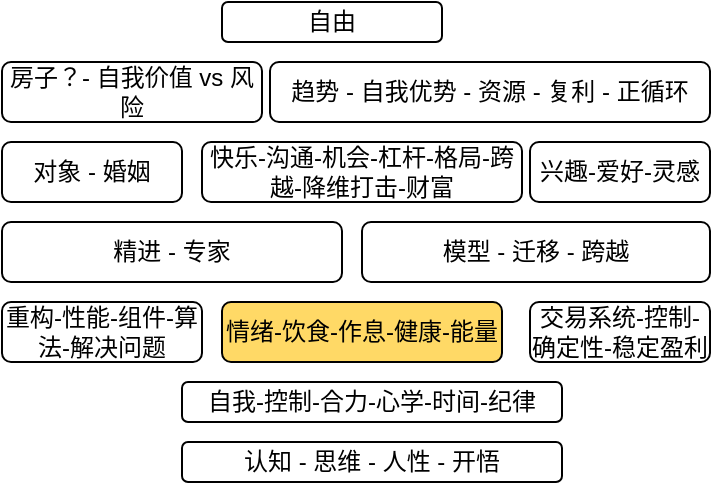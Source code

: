 <mxfile version="20.6.0" type="github">
  <diagram id="ULGPSGLKsjcGcxLOCEXZ" name="第 1 页">
    <mxGraphModel dx="556" dy="539" grid="1" gridSize="10" guides="1" tooltips="1" connect="1" arrows="1" fold="1" page="1" pageScale="1" pageWidth="827" pageHeight="1169" math="0" shadow="0">
      <root>
        <mxCell id="0" />
        <mxCell id="1" parent="0" />
        <mxCell id="MZrTeRSkK0NeE49H6cSy-1" value="自我-控制-合力-心学-时间-纪律" style="rounded=1;whiteSpace=wrap;html=1;" parent="1" vertex="1">
          <mxGeometry x="240" y="350" width="190" height="20" as="geometry" />
        </mxCell>
        <mxCell id="MZrTeRSkK0NeE49H6cSy-2" value="重构-性能-组件-算法-解决问题" style="rounded=1;whiteSpace=wrap;html=1;" parent="1" vertex="1">
          <mxGeometry x="150" y="310" width="100" height="30" as="geometry" />
        </mxCell>
        <mxCell id="MZrTeRSkK0NeE49H6cSy-3" value="情绪-饮食-作息-健康-能量" style="rounded=1;whiteSpace=wrap;html=1;fillColor=#FFD966;" parent="1" vertex="1">
          <mxGeometry x="260" y="310" width="140" height="30" as="geometry" />
        </mxCell>
        <mxCell id="MZrTeRSkK0NeE49H6cSy-4" value="交易系统-控制-确定性-稳定盈利" style="rounded=1;whiteSpace=wrap;html=1;" parent="1" vertex="1">
          <mxGeometry x="414" y="310" width="90" height="30" as="geometry" />
        </mxCell>
        <mxCell id="MZrTeRSkK0NeE49H6cSy-5" value="对象 - 婚姻" style="rounded=1;whiteSpace=wrap;html=1;" parent="1" vertex="1">
          <mxGeometry x="150" y="230" width="90" height="30" as="geometry" />
        </mxCell>
        <mxCell id="MZrTeRSkK0NeE49H6cSy-6" value="兴趣-爱好-灵感" style="rounded=1;whiteSpace=wrap;html=1;" parent="1" vertex="1">
          <mxGeometry x="414" y="230" width="90" height="30" as="geometry" />
        </mxCell>
        <mxCell id="MZrTeRSkK0NeE49H6cSy-7" value="快乐-沟通-机会-杠杆-格局-跨越-降维打击-财富" style="rounded=1;whiteSpace=wrap;html=1;" parent="1" vertex="1">
          <mxGeometry x="250" y="230" width="160" height="30" as="geometry" />
        </mxCell>
        <mxCell id="MZrTeRSkK0NeE49H6cSy-8" value="自由" style="rounded=1;whiteSpace=wrap;html=1;" parent="1" vertex="1">
          <mxGeometry x="260" y="160" width="110" height="20" as="geometry" />
        </mxCell>
        <mxCell id="MZrTeRSkK0NeE49H6cSy-9" value="趋势 - 自我优势 - 资源 - 复利 - 正循环" style="rounded=1;whiteSpace=wrap;html=1;" parent="1" vertex="1">
          <mxGeometry x="284" y="190" width="220" height="30" as="geometry" />
        </mxCell>
        <mxCell id="MZrTeRSkK0NeE49H6cSy-10" value="房子？- 自我价值 vs 风险" style="rounded=1;whiteSpace=wrap;html=1;" parent="1" vertex="1">
          <mxGeometry x="150" y="190" width="130" height="30" as="geometry" />
        </mxCell>
        <mxCell id="MZrTeRSkK0NeE49H6cSy-11" value="认知 - 思维 - 人性 - 开悟" style="rounded=1;whiteSpace=wrap;html=1;" parent="1" vertex="1">
          <mxGeometry x="240" y="380" width="190" height="20" as="geometry" />
        </mxCell>
        <mxCell id="4QB0gEzl1YV2dUJOIOZW-1" value="精进 - 专家" style="rounded=1;whiteSpace=wrap;html=1;" vertex="1" parent="1">
          <mxGeometry x="150" y="270" width="170" height="30" as="geometry" />
        </mxCell>
        <mxCell id="4QB0gEzl1YV2dUJOIOZW-2" value="模型 - 迁移 - 跨越" style="rounded=1;whiteSpace=wrap;html=1;" vertex="1" parent="1">
          <mxGeometry x="330" y="270" width="174" height="30" as="geometry" />
        </mxCell>
      </root>
    </mxGraphModel>
  </diagram>
</mxfile>
